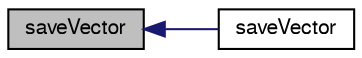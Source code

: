 digraph "saveVector"
{
  edge [fontname="FreeSans",fontsize="10",labelfontname="FreeSans",labelfontsize="10"];
  node [fontname="FreeSans",fontsize="10",shape=record];
  rankdir="LR";
  Node1 [label="saveVector",height=0.2,width=0.4,color="black", fillcolor="grey75", style="filled", fontcolor="black"];
  Node1 -> Node2 [dir="back",color="midnightblue",fontsize="10",style="solid",fontname="FreeSans"];
  Node2 [label="saveVector",height=0.2,width=0.4,color="black", fillcolor="white", style="filled",URL="$d4/dad/save__file_8h.html#a769a34e264a132fa0655ffdda1464a93"];
}
